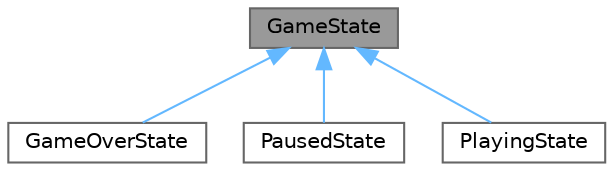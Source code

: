 digraph "GameState"
{
 // LATEX_PDF_SIZE
  bgcolor="transparent";
  edge [fontname=Helvetica,fontsize=10,labelfontname=Helvetica,labelfontsize=10];
  node [fontname=Helvetica,fontsize=10,shape=box,height=0.2,width=0.4];
  Node1 [id="Node000001",label="GameState",height=0.2,width=0.4,color="gray40", fillcolor="grey60", style="filled", fontcolor="black",tooltip="A state governed by the GameManager."];
  Node1 -> Node2 [id="edge7_Node000001_Node000002",dir="back",color="steelblue1",style="solid",tooltip=" "];
  Node2 [id="Node000002",label="GameOverState",height=0.2,width=0.4,color="gray40", fillcolor="white", style="filled",URL="$class_game_manager_1_1_game_over_state.html",tooltip="State reached upon losing all health."];
  Node1 -> Node3 [id="edge8_Node000001_Node000003",dir="back",color="steelblue1",style="solid",tooltip=" "];
  Node3 [id="Node000003",label="PausedState",height=0.2,width=0.4,color="gray40", fillcolor="white", style="filled",URL="$class_game_manager_1_1_paused_state.html",tooltip="State reached pressing the pause button."];
  Node1 -> Node4 [id="edge9_Node000001_Node000004",dir="back",color="steelblue1",style="solid",tooltip=" "];
  Node4 [id="Node000004",label="PlayingState",height=0.2,width=0.4,color="gray40", fillcolor="white", style="filled",URL="$class_game_manager_1_1_playing_state.html",tooltip="Default state of the level, when gameplay occurs."];
}

